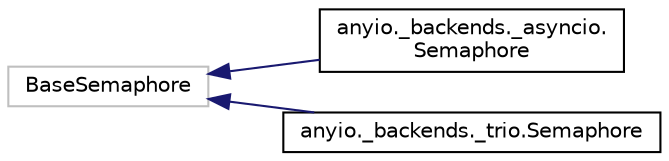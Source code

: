 digraph "Graphical Class Hierarchy"
{
 // LATEX_PDF_SIZE
  edge [fontname="Helvetica",fontsize="10",labelfontname="Helvetica",labelfontsize="10"];
  node [fontname="Helvetica",fontsize="10",shape=record];
  rankdir="LR";
  Node2325 [label="BaseSemaphore",height=0.2,width=0.4,color="grey75", fillcolor="white", style="filled",tooltip=" "];
  Node2325 -> Node0 [dir="back",color="midnightblue",fontsize="10",style="solid",fontname="Helvetica"];
  Node0 [label="anyio._backends._asyncio.\lSemaphore",height=0.2,width=0.4,color="black", fillcolor="white", style="filled",URL="$classanyio_1_1__backends_1_1__asyncio_1_1Semaphore.html",tooltip=" "];
  Node2325 -> Node2327 [dir="back",color="midnightblue",fontsize="10",style="solid",fontname="Helvetica"];
  Node2327 [label="anyio._backends._trio.Semaphore",height=0.2,width=0.4,color="black", fillcolor="white", style="filled",URL="$classanyio_1_1__backends_1_1__trio_1_1Semaphore.html",tooltip=" "];
}
